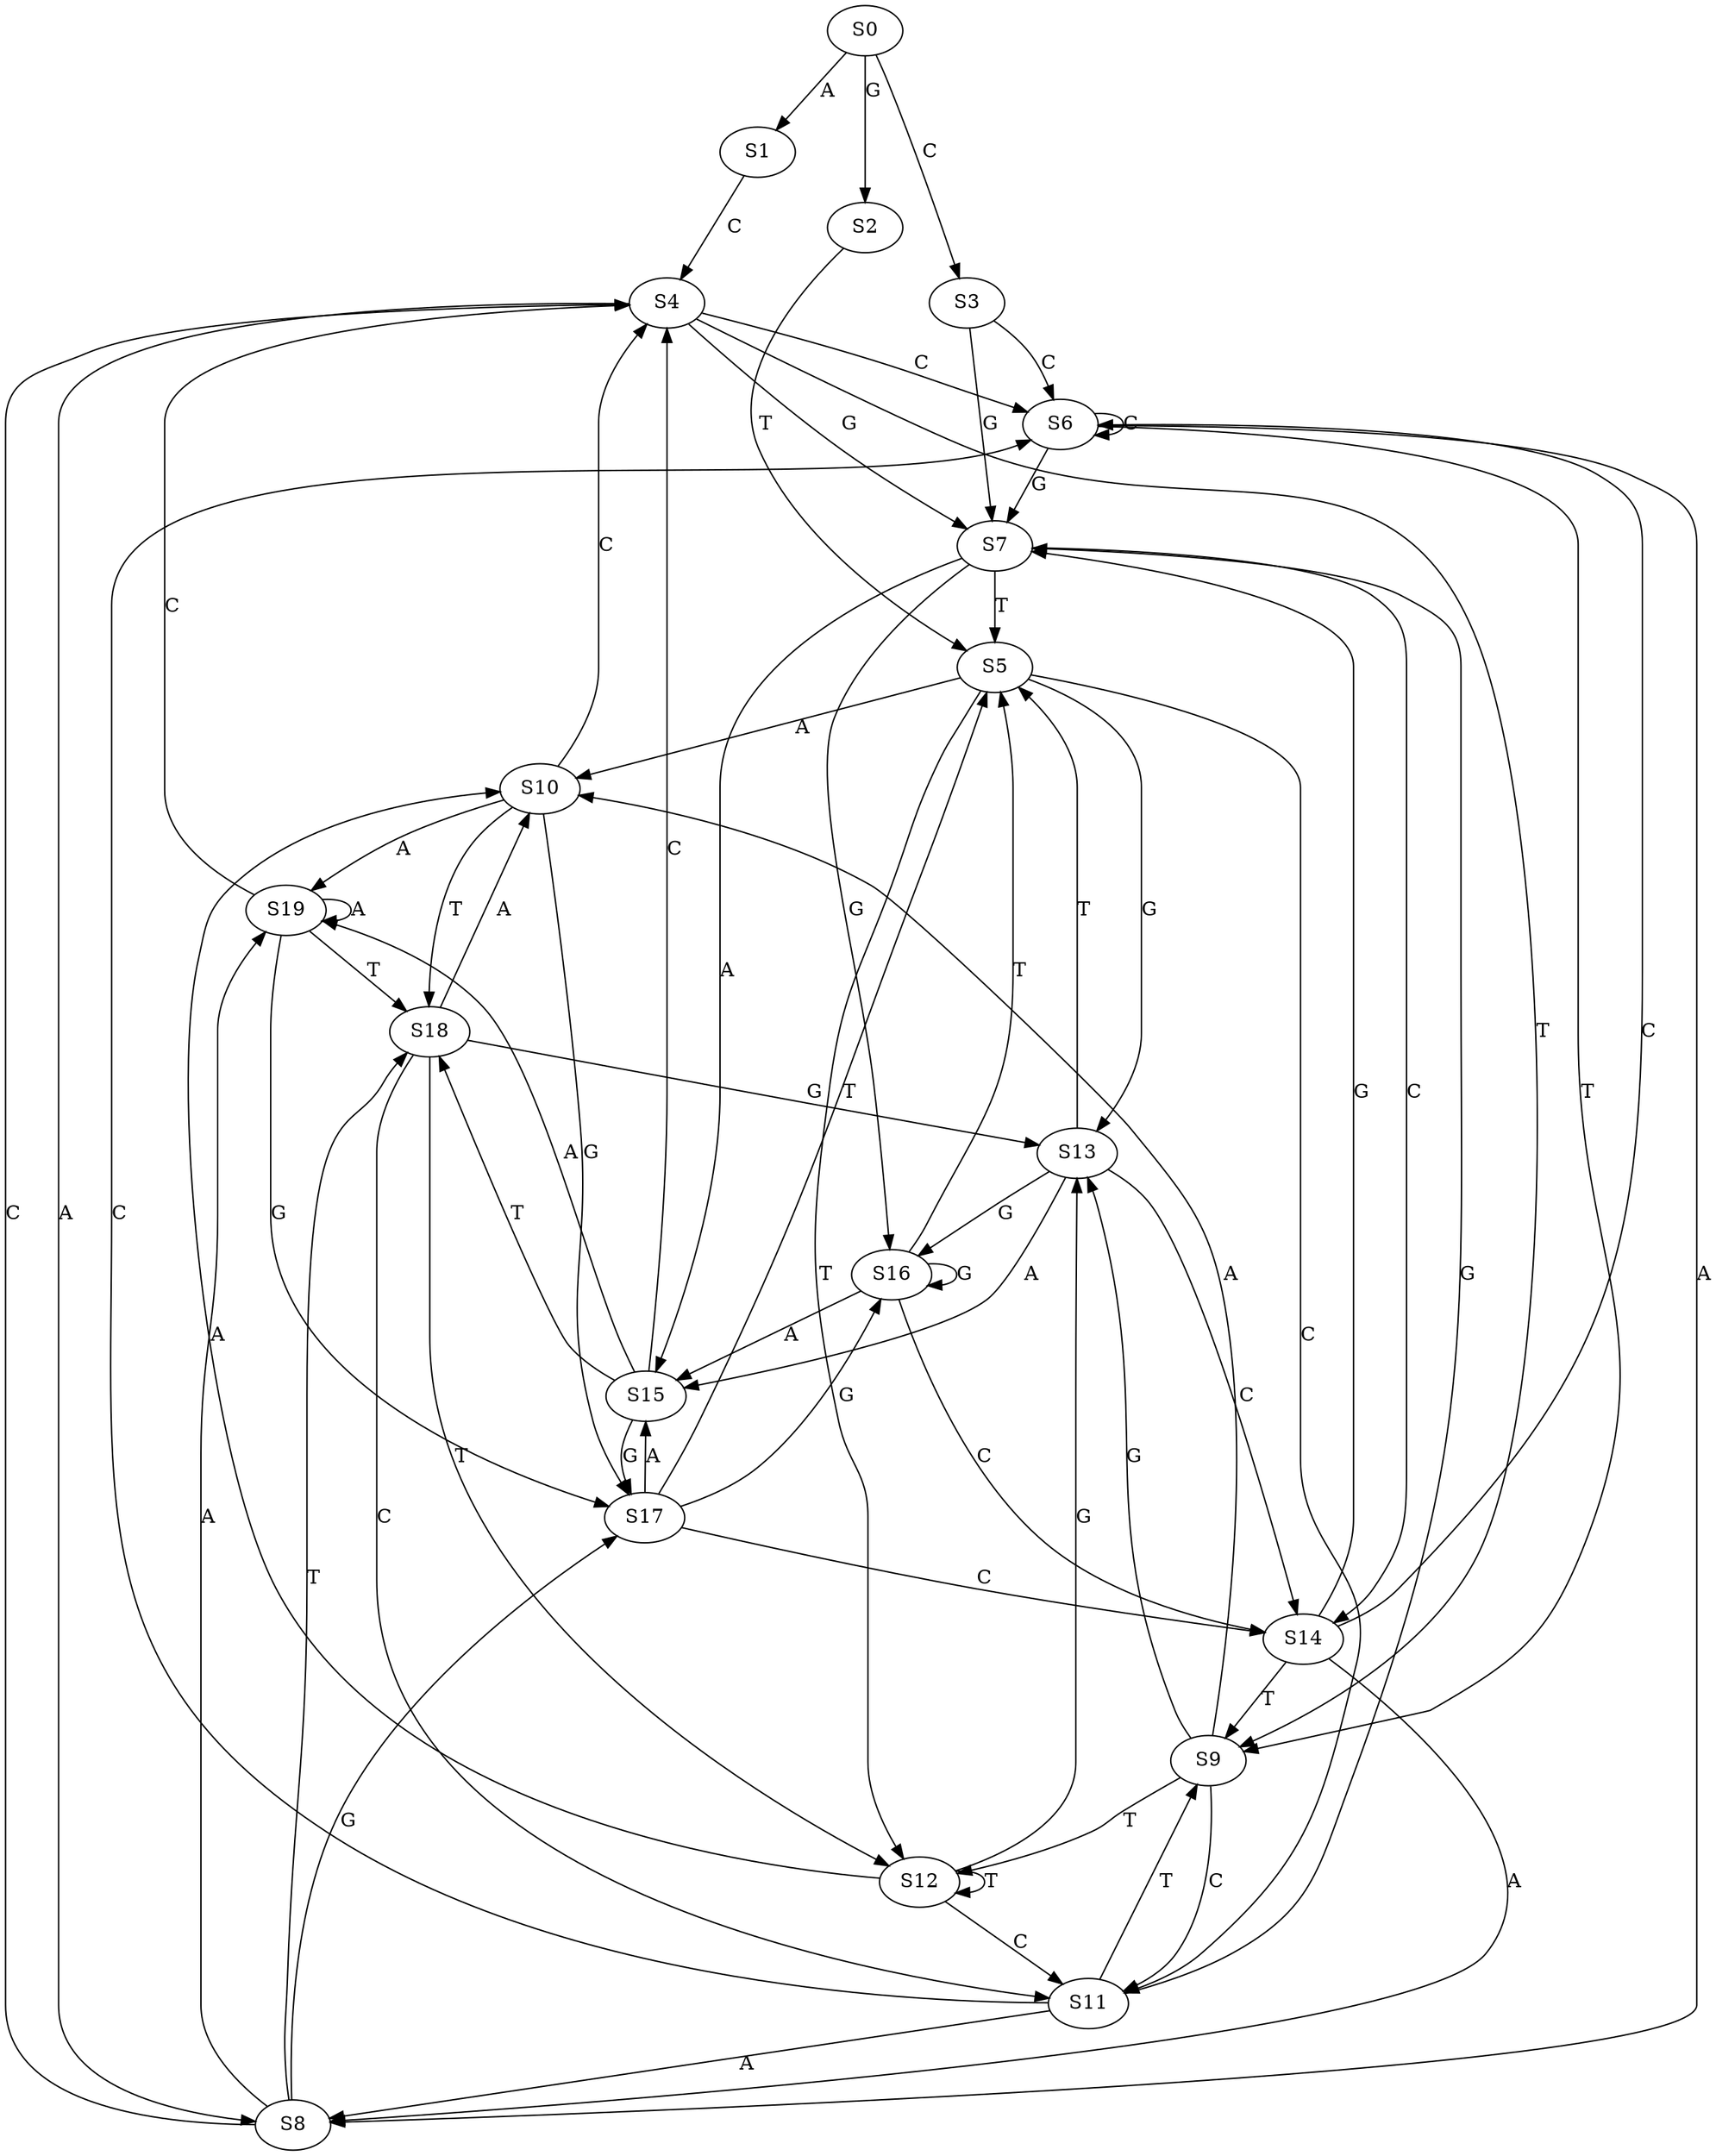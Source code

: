 strict digraph  {
	S0 -> S1 [ label = A ];
	S0 -> S2 [ label = G ];
	S0 -> S3 [ label = C ];
	S1 -> S4 [ label = C ];
	S2 -> S5 [ label = T ];
	S3 -> S6 [ label = C ];
	S3 -> S7 [ label = G ];
	S4 -> S6 [ label = C ];
	S4 -> S8 [ label = A ];
	S4 -> S9 [ label = T ];
	S4 -> S7 [ label = G ];
	S5 -> S10 [ label = A ];
	S5 -> S11 [ label = C ];
	S5 -> S12 [ label = T ];
	S5 -> S13 [ label = G ];
	S6 -> S7 [ label = G ];
	S6 -> S9 [ label = T ];
	S6 -> S8 [ label = A ];
	S6 -> S6 [ label = C ];
	S7 -> S14 [ label = C ];
	S7 -> S15 [ label = A ];
	S7 -> S5 [ label = T ];
	S7 -> S16 [ label = G ];
	S8 -> S17 [ label = G ];
	S8 -> S18 [ label = T ];
	S8 -> S19 [ label = A ];
	S8 -> S4 [ label = C ];
	S9 -> S12 [ label = T ];
	S9 -> S13 [ label = G ];
	S9 -> S10 [ label = A ];
	S9 -> S11 [ label = C ];
	S10 -> S17 [ label = G ];
	S10 -> S4 [ label = C ];
	S10 -> S19 [ label = A ];
	S10 -> S18 [ label = T ];
	S11 -> S7 [ label = G ];
	S11 -> S8 [ label = A ];
	S11 -> S6 [ label = C ];
	S11 -> S9 [ label = T ];
	S12 -> S10 [ label = A ];
	S12 -> S11 [ label = C ];
	S12 -> S12 [ label = T ];
	S12 -> S13 [ label = G ];
	S13 -> S14 [ label = C ];
	S13 -> S16 [ label = G ];
	S13 -> S15 [ label = A ];
	S13 -> S5 [ label = T ];
	S14 -> S9 [ label = T ];
	S14 -> S6 [ label = C ];
	S14 -> S8 [ label = A ];
	S14 -> S7 [ label = G ];
	S15 -> S19 [ label = A ];
	S15 -> S4 [ label = C ];
	S15 -> S17 [ label = G ];
	S15 -> S18 [ label = T ];
	S16 -> S14 [ label = C ];
	S16 -> S16 [ label = G ];
	S16 -> S5 [ label = T ];
	S16 -> S15 [ label = A ];
	S17 -> S15 [ label = A ];
	S17 -> S16 [ label = G ];
	S17 -> S5 [ label = T ];
	S17 -> S14 [ label = C ];
	S18 -> S11 [ label = C ];
	S18 -> S10 [ label = A ];
	S18 -> S12 [ label = T ];
	S18 -> S13 [ label = G ];
	S19 -> S4 [ label = C ];
	S19 -> S19 [ label = A ];
	S19 -> S18 [ label = T ];
	S19 -> S17 [ label = G ];
}
